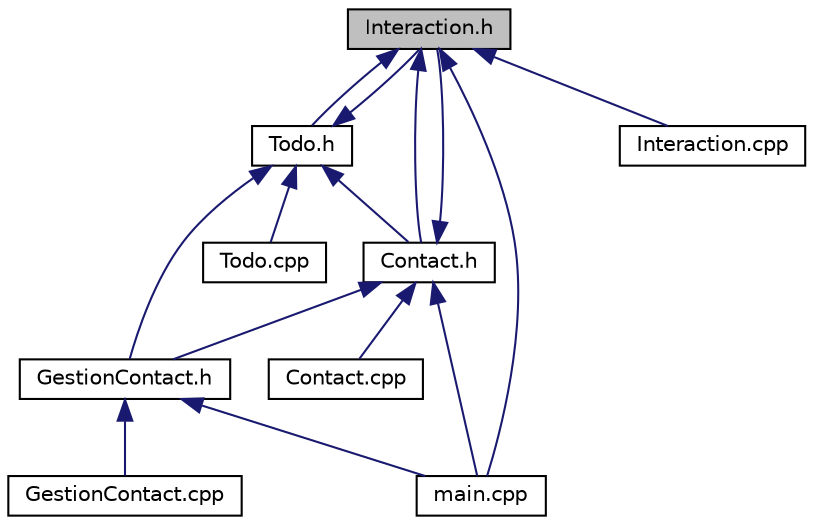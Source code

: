 digraph "Interaction.h"
{
 // LATEX_PDF_SIZE
  edge [fontname="Helvetica",fontsize="10",labelfontname="Helvetica",labelfontsize="10"];
  node [fontname="Helvetica",fontsize="10",shape=record];
  Node1 [label="Interaction.h",height=0.2,width=0.4,color="black", fillcolor="grey75", style="filled", fontcolor="black",tooltip=" "];
  Node1 -> Node2 [dir="back",color="midnightblue",fontsize="10",style="solid"];
  Node2 [label="Contact.h",height=0.2,width=0.4,color="black", fillcolor="white", style="filled",URL="$_contact_8h.html",tooltip=" "];
  Node2 -> Node3 [dir="back",color="midnightblue",fontsize="10",style="solid"];
  Node3 [label="Contact.cpp",height=0.2,width=0.4,color="black", fillcolor="white", style="filled",URL="$_contact_8cpp.html",tooltip=" "];
  Node2 -> Node1 [dir="back",color="midnightblue",fontsize="10",style="solid"];
  Node2 -> Node4 [dir="back",color="midnightblue",fontsize="10",style="solid"];
  Node4 [label="GestionContact.h",height=0.2,width=0.4,color="black", fillcolor="white", style="filled",URL="$_gestion_contact_8h.html",tooltip=" "];
  Node4 -> Node5 [dir="back",color="midnightblue",fontsize="10",style="solid"];
  Node5 [label="GestionContact.cpp",height=0.2,width=0.4,color="black", fillcolor="white", style="filled",URL="$_gestion_contact_8cpp.html",tooltip=" "];
  Node4 -> Node6 [dir="back",color="midnightblue",fontsize="10",style="solid"];
  Node6 [label="main.cpp",height=0.2,width=0.4,color="black", fillcolor="white", style="filled",URL="$main_8cpp.html",tooltip=" "];
  Node2 -> Node6 [dir="back",color="midnightblue",fontsize="10",style="solid"];
  Node1 -> Node7 [dir="back",color="midnightblue",fontsize="10",style="solid"];
  Node7 [label="Todo.h",height=0.2,width=0.4,color="black", fillcolor="white", style="filled",URL="$_todo_8h.html",tooltip=" "];
  Node7 -> Node1 [dir="back",color="midnightblue",fontsize="10",style="solid"];
  Node7 -> Node2 [dir="back",color="midnightblue",fontsize="10",style="solid"];
  Node7 -> Node4 [dir="back",color="midnightblue",fontsize="10",style="solid"];
  Node7 -> Node8 [dir="back",color="midnightblue",fontsize="10",style="solid"];
  Node8 [label="Todo.cpp",height=0.2,width=0.4,color="black", fillcolor="white", style="filled",URL="$_todo_8cpp.html",tooltip=" "];
  Node1 -> Node9 [dir="back",color="midnightblue",fontsize="10",style="solid"];
  Node9 [label="Interaction.cpp",height=0.2,width=0.4,color="black", fillcolor="white", style="filled",URL="$_interaction_8cpp.html",tooltip=" "];
  Node1 -> Node6 [dir="back",color="midnightblue",fontsize="10",style="solid"];
}

